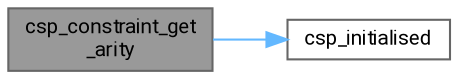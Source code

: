 digraph "csp_constraint_get_arity"
{
 // LATEX_PDF_SIZE
  bgcolor="transparent";
  edge [fontname=Roboto,fontsize=10,labelfontname=Roboto,labelfontsize=10];
  node [fontname=Roboto,fontsize=10,shape=box,height=0.2,width=0.4];
  rankdir="LR";
  Node1 [id="Node000001",label="csp_constraint_get\l_arity",height=0.2,width=0.4,color="gray40", fillcolor="grey60", style="filled", fontcolor="black",tooltip="Gets the arity of a constraint."];
  Node1 -> Node2 [id="edge1_Node000001_Node000002",color="steelblue1",style="solid",tooltip=" "];
  Node2 [id="Node000002",label="csp_initialised",height=0.2,width=0.4,color="grey40", fillcolor="white", style="filled",URL="$csp_8c.html#aca1712012517bff1090a471f502cf729",tooltip="Checks if the CSP library is initialized."];
}
